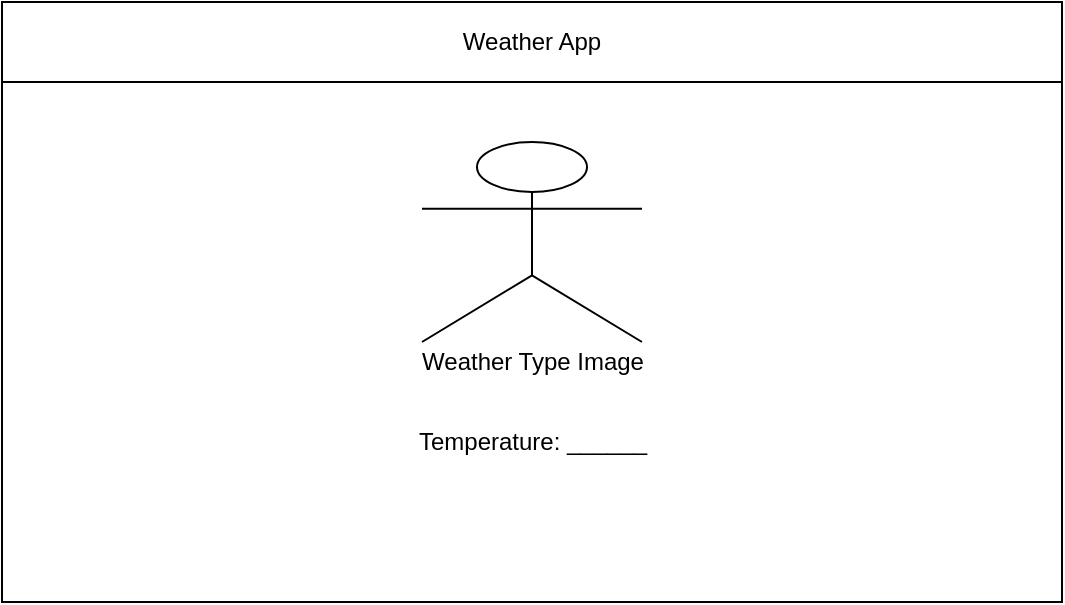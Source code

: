 <mxfile>
    <diagram id="pIaEtrtLPv3HG8r1JEND" name="Page-1">
        <mxGraphModel dx="250" dy="184" grid="1" gridSize="10" guides="1" tooltips="1" connect="1" arrows="1" fold="1" page="1" pageScale="1" pageWidth="850" pageHeight="1100" math="0" shadow="0">
            <root>
                <mxCell id="0"/>
                <mxCell id="1" parent="0"/>
                <mxCell id="2" value="" style="rounded=0;whiteSpace=wrap;html=1;" parent="1" vertex="1">
                    <mxGeometry x="80" y="80" width="530" height="300" as="geometry"/>
                </mxCell>
                <mxCell id="3" value="Weather App" style="rounded=0;whiteSpace=wrap;html=1;" parent="1" vertex="1">
                    <mxGeometry x="80" y="80" width="530" height="40" as="geometry"/>
                </mxCell>
                <mxCell id="8" value="" style="shape=umlActor;verticalLabelPosition=bottom;verticalAlign=top;html=1;outlineConnect=0;" vertex="1" parent="1">
                    <mxGeometry x="290" y="150" width="110" height="100" as="geometry"/>
                </mxCell>
                <mxCell id="9" value="Temperature: ______" style="text;html=1;align=center;verticalAlign=middle;resizable=0;points=[];autosize=1;strokeColor=none;fillColor=none;" vertex="1" parent="1">
                    <mxGeometry x="280" y="290" width="130" height="20" as="geometry"/>
                </mxCell>
                <mxCell id="11" value="Weather Type Image" style="text;html=1;align=center;verticalAlign=middle;resizable=0;points=[];autosize=1;strokeColor=none;fillColor=none;" vertex="1" parent="1">
                    <mxGeometry x="280" y="250" width="130" height="20" as="geometry"/>
                </mxCell>
            </root>
        </mxGraphModel>
    </diagram>
</mxfile>